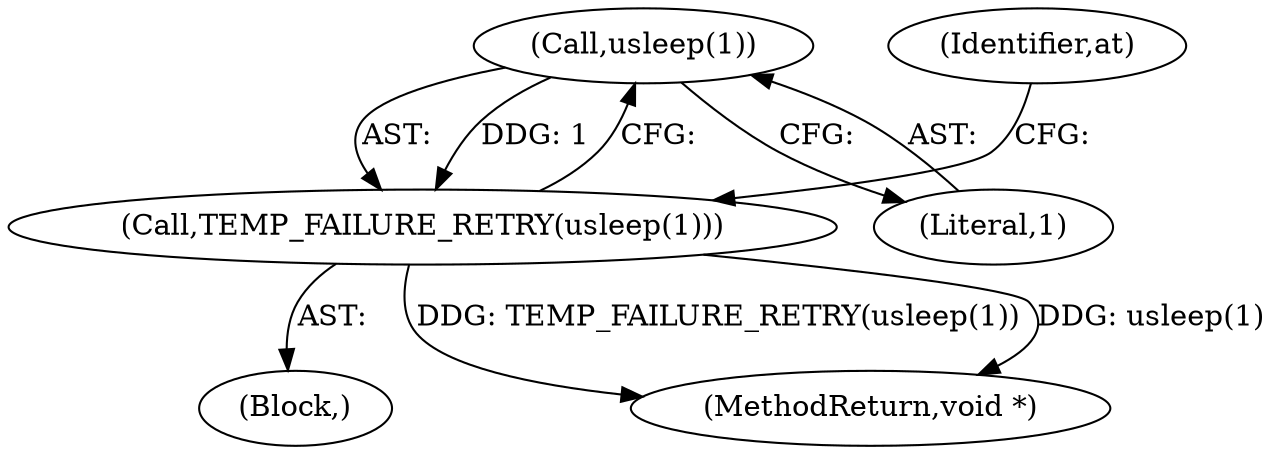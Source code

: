 digraph "0_Android_472271b153c5dc53c28beac55480a8d8434b2d5c_67@API" {
"1000123" [label="(Call,usleep(1))"];
"1000122" [label="(Call,TEMP_FAILURE_RETRY(usleep(1)))"];
"1000129" [label="(Identifier,at)"];
"1000124" [label="(Literal,1)"];
"1000123" [label="(Call,usleep(1))"];
"1000121" [label="(Block,)"];
"1000134" [label="(MethodReturn,void *)"];
"1000122" [label="(Call,TEMP_FAILURE_RETRY(usleep(1)))"];
"1000123" -> "1000122"  [label="AST: "];
"1000123" -> "1000124"  [label="CFG: "];
"1000124" -> "1000123"  [label="AST: "];
"1000122" -> "1000123"  [label="CFG: "];
"1000123" -> "1000122"  [label="DDG: 1"];
"1000122" -> "1000121"  [label="AST: "];
"1000129" -> "1000122"  [label="CFG: "];
"1000122" -> "1000134"  [label="DDG: usleep(1)"];
"1000122" -> "1000134"  [label="DDG: TEMP_FAILURE_RETRY(usleep(1))"];
}
